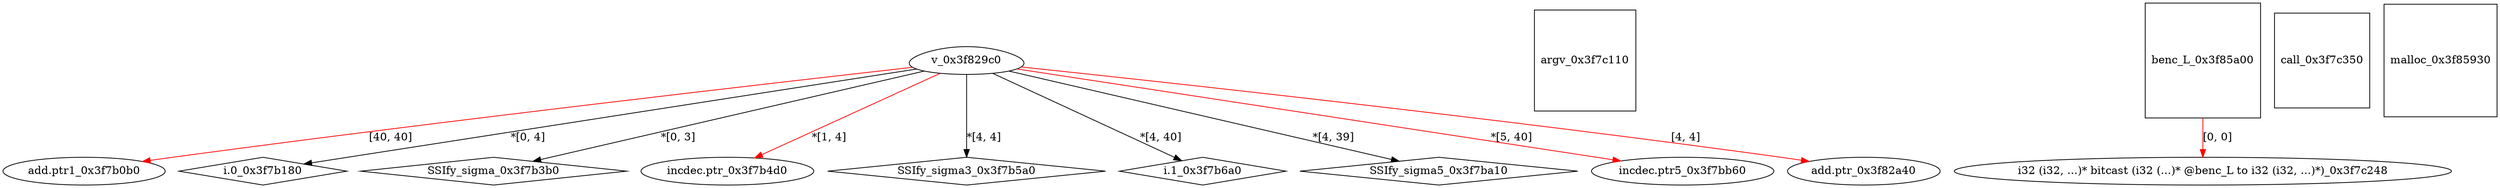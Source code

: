 digraph grafico {
"add.ptr1_0x3f7b0b0" [shape=ellipse];
"v_0x3f829c0" -> "add.ptr1_0x3f7b0b0" [label="[40, 40]",color=red];
"i.0_0x3f7b180" [shape=diamond];
"v_0x3f829c0" -> "i.0_0x3f7b180" [label="*[0, 4]"];
"SSIfy_sigma_0x3f7b3b0" [shape=diamond];
"v_0x3f829c0" -> "SSIfy_sigma_0x3f7b3b0" [label="*[0, 3]"];
"incdec.ptr_0x3f7b4d0" [shape=ellipse];
"v_0x3f829c0" -> "incdec.ptr_0x3f7b4d0" [label="*[1, 4]",color=red];
"SSIfy_sigma3_0x3f7b5a0" [shape=diamond];
"v_0x3f829c0" -> "SSIfy_sigma3_0x3f7b5a0" [label="*[4, 4]"];
"i.1_0x3f7b6a0" [shape=diamond];
"v_0x3f829c0" -> "i.1_0x3f7b6a0" [label="*[4, 40]"];
"SSIfy_sigma5_0x3f7ba10" [shape=diamond];
"v_0x3f829c0" -> "SSIfy_sigma5_0x3f7ba10" [label="*[4, 39]"];
"incdec.ptr5_0x3f7bb60" [shape=ellipse];
"v_0x3f829c0" -> "incdec.ptr5_0x3f7bb60" [label="*[5, 40]",color=red];
"argv_0x3f7c110" [shape=square];
"i32 (i32, ...)* bitcast (i32 (...)* @benc_L to i32 (i32, ...)*)_0x3f7c248" [shape=ellipse];
"benc_L_0x3f85a00" -> "i32 (i32, ...)* bitcast (i32 (...)* @benc_L to i32 (i32, ...)*)_0x3f7c248" [label="[0, 0]",color=red];
"call_0x3f7c350" [shape=square];
"v_0x3f829c0" [shape=egg];
"add.ptr_0x3f82a40" [shape=ellipse];
"v_0x3f829c0" -> "add.ptr_0x3f82a40" [label="[4, 4]",color=red];
"malloc_0x3f85930" [shape=square];
"benc_L_0x3f85a00" [shape=square];
}